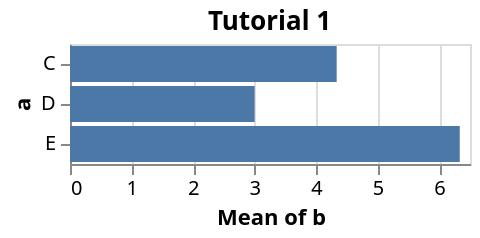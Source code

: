 {
    "$schema": "https://vega.github.io/schema/vega-lite/v5.json",
    "title": { "text": "Tutorial 1" },
    "data": {
    "values": [
      {"a": "C", "b": 2},
      {"a": "C", "b": 7},
      {"a": "C", "b": 4},
      {"a": "D", "b": 1},
      {"a": "D", "b": 2},
      {"a": "D", "b": 6},
      {"a": "E", "b": 8},
      {"a": "E", "b": 4},
      {"a": "E", "b": 7}
    ]
  },
  "mark": "bar",
  "encoding": {
    "y": {"field": "a", "type": "nominal"},
    "x": {
        "aggregate": "average", "field": "b", "type": "quantitative",
        "title": "Mean of b"}
  }
}